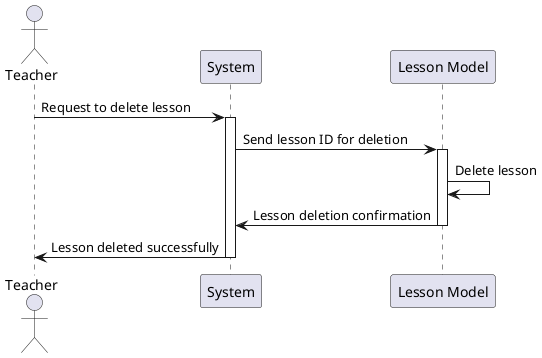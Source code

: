 @startuml
actor Teacher
participant "System" as System
participant "Lesson Model" as lM

Teacher -> System: Request to delete lesson
activate System
System -> lM: Send lesson ID for deletion
activate lM
lM -> lM: Delete lesson
lM -> System: Lesson deletion confirmation
deactivate lM
System -> Teacher: Lesson deleted successfully
deactivate System
@enduml
